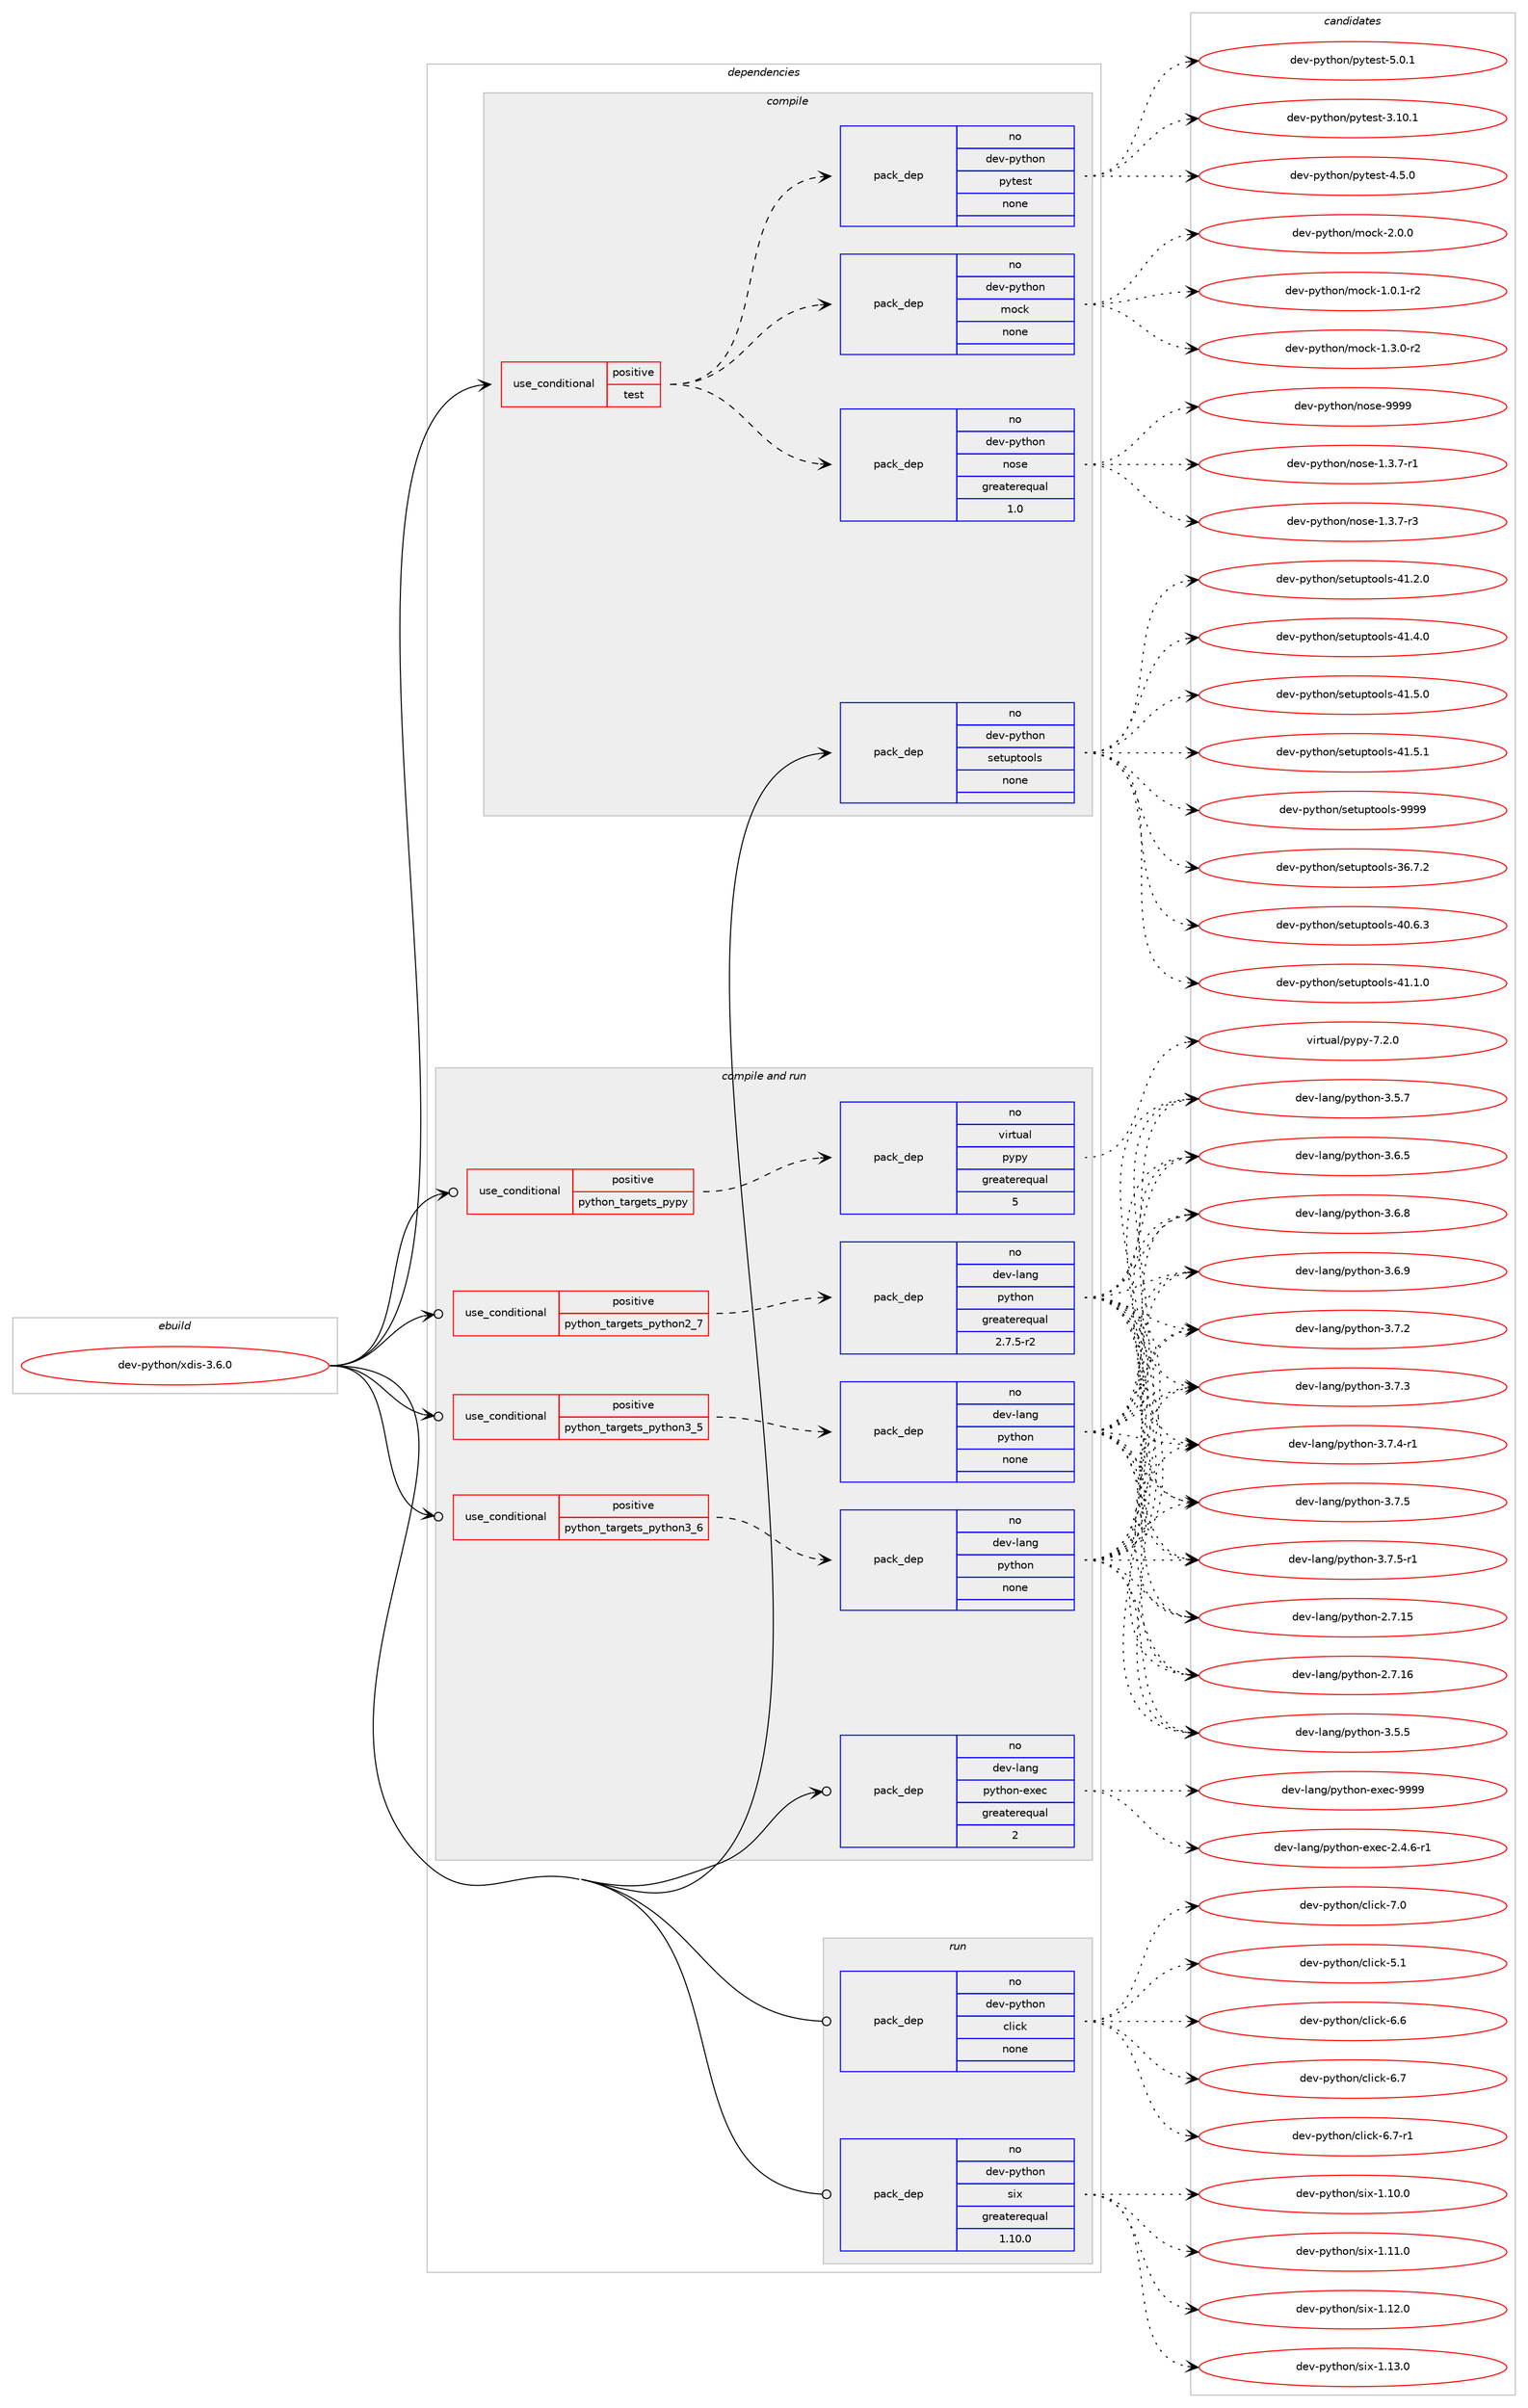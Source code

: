 digraph prolog {

# *************
# Graph options
# *************

newrank=true;
concentrate=true;
compound=true;
graph [rankdir=LR,fontname=Helvetica,fontsize=10,ranksep=1.5];#, ranksep=2.5, nodesep=0.2];
edge  [arrowhead=vee];
node  [fontname=Helvetica,fontsize=10];

# **********
# The ebuild
# **********

subgraph cluster_leftcol {
color=gray;
rank=same;
label=<<i>ebuild</i>>;
id [label="dev-python/xdis-3.6.0", color=red, width=4, href="../dev-python/xdis-3.6.0.svg"];
}

# ****************
# The dependencies
# ****************

subgraph cluster_midcol {
color=gray;
label=<<i>dependencies</i>>;
subgraph cluster_compile {
fillcolor="#eeeeee";
style=filled;
label=<<i>compile</i>>;
subgraph cond151688 {
dependency644593 [label=<<TABLE BORDER="0" CELLBORDER="1" CELLSPACING="0" CELLPADDING="4"><TR><TD ROWSPAN="3" CELLPADDING="10">use_conditional</TD></TR><TR><TD>positive</TD></TR><TR><TD>test</TD></TR></TABLE>>, shape=none, color=red];
subgraph pack481016 {
dependency644594 [label=<<TABLE BORDER="0" CELLBORDER="1" CELLSPACING="0" CELLPADDING="4" WIDTH="220"><TR><TD ROWSPAN="6" CELLPADDING="30">pack_dep</TD></TR><TR><TD WIDTH="110">no</TD></TR><TR><TD>dev-python</TD></TR><TR><TD>nose</TD></TR><TR><TD>greaterequal</TD></TR><TR><TD>1.0</TD></TR></TABLE>>, shape=none, color=blue];
}
dependency644593:e -> dependency644594:w [weight=20,style="dashed",arrowhead="vee"];
subgraph pack481017 {
dependency644595 [label=<<TABLE BORDER="0" CELLBORDER="1" CELLSPACING="0" CELLPADDING="4" WIDTH="220"><TR><TD ROWSPAN="6" CELLPADDING="30">pack_dep</TD></TR><TR><TD WIDTH="110">no</TD></TR><TR><TD>dev-python</TD></TR><TR><TD>mock</TD></TR><TR><TD>none</TD></TR><TR><TD></TD></TR></TABLE>>, shape=none, color=blue];
}
dependency644593:e -> dependency644595:w [weight=20,style="dashed",arrowhead="vee"];
subgraph pack481018 {
dependency644596 [label=<<TABLE BORDER="0" CELLBORDER="1" CELLSPACING="0" CELLPADDING="4" WIDTH="220"><TR><TD ROWSPAN="6" CELLPADDING="30">pack_dep</TD></TR><TR><TD WIDTH="110">no</TD></TR><TR><TD>dev-python</TD></TR><TR><TD>pytest</TD></TR><TR><TD>none</TD></TR><TR><TD></TD></TR></TABLE>>, shape=none, color=blue];
}
dependency644593:e -> dependency644596:w [weight=20,style="dashed",arrowhead="vee"];
}
id:e -> dependency644593:w [weight=20,style="solid",arrowhead="vee"];
subgraph pack481019 {
dependency644597 [label=<<TABLE BORDER="0" CELLBORDER="1" CELLSPACING="0" CELLPADDING="4" WIDTH="220"><TR><TD ROWSPAN="6" CELLPADDING="30">pack_dep</TD></TR><TR><TD WIDTH="110">no</TD></TR><TR><TD>dev-python</TD></TR><TR><TD>setuptools</TD></TR><TR><TD>none</TD></TR><TR><TD></TD></TR></TABLE>>, shape=none, color=blue];
}
id:e -> dependency644597:w [weight=20,style="solid",arrowhead="vee"];
}
subgraph cluster_compileandrun {
fillcolor="#eeeeee";
style=filled;
label=<<i>compile and run</i>>;
subgraph cond151689 {
dependency644598 [label=<<TABLE BORDER="0" CELLBORDER="1" CELLSPACING="0" CELLPADDING="4"><TR><TD ROWSPAN="3" CELLPADDING="10">use_conditional</TD></TR><TR><TD>positive</TD></TR><TR><TD>python_targets_pypy</TD></TR></TABLE>>, shape=none, color=red];
subgraph pack481020 {
dependency644599 [label=<<TABLE BORDER="0" CELLBORDER="1" CELLSPACING="0" CELLPADDING="4" WIDTH="220"><TR><TD ROWSPAN="6" CELLPADDING="30">pack_dep</TD></TR><TR><TD WIDTH="110">no</TD></TR><TR><TD>virtual</TD></TR><TR><TD>pypy</TD></TR><TR><TD>greaterequal</TD></TR><TR><TD>5</TD></TR></TABLE>>, shape=none, color=blue];
}
dependency644598:e -> dependency644599:w [weight=20,style="dashed",arrowhead="vee"];
}
id:e -> dependency644598:w [weight=20,style="solid",arrowhead="odotvee"];
subgraph cond151690 {
dependency644600 [label=<<TABLE BORDER="0" CELLBORDER="1" CELLSPACING="0" CELLPADDING="4"><TR><TD ROWSPAN="3" CELLPADDING="10">use_conditional</TD></TR><TR><TD>positive</TD></TR><TR><TD>python_targets_python2_7</TD></TR></TABLE>>, shape=none, color=red];
subgraph pack481021 {
dependency644601 [label=<<TABLE BORDER="0" CELLBORDER="1" CELLSPACING="0" CELLPADDING="4" WIDTH="220"><TR><TD ROWSPAN="6" CELLPADDING="30">pack_dep</TD></TR><TR><TD WIDTH="110">no</TD></TR><TR><TD>dev-lang</TD></TR><TR><TD>python</TD></TR><TR><TD>greaterequal</TD></TR><TR><TD>2.7.5-r2</TD></TR></TABLE>>, shape=none, color=blue];
}
dependency644600:e -> dependency644601:w [weight=20,style="dashed",arrowhead="vee"];
}
id:e -> dependency644600:w [weight=20,style="solid",arrowhead="odotvee"];
subgraph cond151691 {
dependency644602 [label=<<TABLE BORDER="0" CELLBORDER="1" CELLSPACING="0" CELLPADDING="4"><TR><TD ROWSPAN="3" CELLPADDING="10">use_conditional</TD></TR><TR><TD>positive</TD></TR><TR><TD>python_targets_python3_5</TD></TR></TABLE>>, shape=none, color=red];
subgraph pack481022 {
dependency644603 [label=<<TABLE BORDER="0" CELLBORDER="1" CELLSPACING="0" CELLPADDING="4" WIDTH="220"><TR><TD ROWSPAN="6" CELLPADDING="30">pack_dep</TD></TR><TR><TD WIDTH="110">no</TD></TR><TR><TD>dev-lang</TD></TR><TR><TD>python</TD></TR><TR><TD>none</TD></TR><TR><TD></TD></TR></TABLE>>, shape=none, color=blue];
}
dependency644602:e -> dependency644603:w [weight=20,style="dashed",arrowhead="vee"];
}
id:e -> dependency644602:w [weight=20,style="solid",arrowhead="odotvee"];
subgraph cond151692 {
dependency644604 [label=<<TABLE BORDER="0" CELLBORDER="1" CELLSPACING="0" CELLPADDING="4"><TR><TD ROWSPAN="3" CELLPADDING="10">use_conditional</TD></TR><TR><TD>positive</TD></TR><TR><TD>python_targets_python3_6</TD></TR></TABLE>>, shape=none, color=red];
subgraph pack481023 {
dependency644605 [label=<<TABLE BORDER="0" CELLBORDER="1" CELLSPACING="0" CELLPADDING="4" WIDTH="220"><TR><TD ROWSPAN="6" CELLPADDING="30">pack_dep</TD></TR><TR><TD WIDTH="110">no</TD></TR><TR><TD>dev-lang</TD></TR><TR><TD>python</TD></TR><TR><TD>none</TD></TR><TR><TD></TD></TR></TABLE>>, shape=none, color=blue];
}
dependency644604:e -> dependency644605:w [weight=20,style="dashed",arrowhead="vee"];
}
id:e -> dependency644604:w [weight=20,style="solid",arrowhead="odotvee"];
subgraph pack481024 {
dependency644606 [label=<<TABLE BORDER="0" CELLBORDER="1" CELLSPACING="0" CELLPADDING="4" WIDTH="220"><TR><TD ROWSPAN="6" CELLPADDING="30">pack_dep</TD></TR><TR><TD WIDTH="110">no</TD></TR><TR><TD>dev-lang</TD></TR><TR><TD>python-exec</TD></TR><TR><TD>greaterequal</TD></TR><TR><TD>2</TD></TR></TABLE>>, shape=none, color=blue];
}
id:e -> dependency644606:w [weight=20,style="solid",arrowhead="odotvee"];
}
subgraph cluster_run {
fillcolor="#eeeeee";
style=filled;
label=<<i>run</i>>;
subgraph pack481025 {
dependency644607 [label=<<TABLE BORDER="0" CELLBORDER="1" CELLSPACING="0" CELLPADDING="4" WIDTH="220"><TR><TD ROWSPAN="6" CELLPADDING="30">pack_dep</TD></TR><TR><TD WIDTH="110">no</TD></TR><TR><TD>dev-python</TD></TR><TR><TD>click</TD></TR><TR><TD>none</TD></TR><TR><TD></TD></TR></TABLE>>, shape=none, color=blue];
}
id:e -> dependency644607:w [weight=20,style="solid",arrowhead="odot"];
subgraph pack481026 {
dependency644608 [label=<<TABLE BORDER="0" CELLBORDER="1" CELLSPACING="0" CELLPADDING="4" WIDTH="220"><TR><TD ROWSPAN="6" CELLPADDING="30">pack_dep</TD></TR><TR><TD WIDTH="110">no</TD></TR><TR><TD>dev-python</TD></TR><TR><TD>six</TD></TR><TR><TD>greaterequal</TD></TR><TR><TD>1.10.0</TD></TR></TABLE>>, shape=none, color=blue];
}
id:e -> dependency644608:w [weight=20,style="solid",arrowhead="odot"];
}
}

# **************
# The candidates
# **************

subgraph cluster_choices {
rank=same;
color=gray;
label=<<i>candidates</i>>;

subgraph choice481016 {
color=black;
nodesep=1;
choice10010111845112121116104111110471101111151014549465146554511449 [label="dev-python/nose-1.3.7-r1", color=red, width=4,href="../dev-python/nose-1.3.7-r1.svg"];
choice10010111845112121116104111110471101111151014549465146554511451 [label="dev-python/nose-1.3.7-r3", color=red, width=4,href="../dev-python/nose-1.3.7-r3.svg"];
choice10010111845112121116104111110471101111151014557575757 [label="dev-python/nose-9999", color=red, width=4,href="../dev-python/nose-9999.svg"];
dependency644594:e -> choice10010111845112121116104111110471101111151014549465146554511449:w [style=dotted,weight="100"];
dependency644594:e -> choice10010111845112121116104111110471101111151014549465146554511451:w [style=dotted,weight="100"];
dependency644594:e -> choice10010111845112121116104111110471101111151014557575757:w [style=dotted,weight="100"];
}
subgraph choice481017 {
color=black;
nodesep=1;
choice1001011184511212111610411111047109111991074549464846494511450 [label="dev-python/mock-1.0.1-r2", color=red, width=4,href="../dev-python/mock-1.0.1-r2.svg"];
choice1001011184511212111610411111047109111991074549465146484511450 [label="dev-python/mock-1.3.0-r2", color=red, width=4,href="../dev-python/mock-1.3.0-r2.svg"];
choice100101118451121211161041111104710911199107455046484648 [label="dev-python/mock-2.0.0", color=red, width=4,href="../dev-python/mock-2.0.0.svg"];
dependency644595:e -> choice1001011184511212111610411111047109111991074549464846494511450:w [style=dotted,weight="100"];
dependency644595:e -> choice1001011184511212111610411111047109111991074549465146484511450:w [style=dotted,weight="100"];
dependency644595:e -> choice100101118451121211161041111104710911199107455046484648:w [style=dotted,weight="100"];
}
subgraph choice481018 {
color=black;
nodesep=1;
choice100101118451121211161041111104711212111610111511645514649484649 [label="dev-python/pytest-3.10.1", color=red, width=4,href="../dev-python/pytest-3.10.1.svg"];
choice1001011184511212111610411111047112121116101115116455246534648 [label="dev-python/pytest-4.5.0", color=red, width=4,href="../dev-python/pytest-4.5.0.svg"];
choice1001011184511212111610411111047112121116101115116455346484649 [label="dev-python/pytest-5.0.1", color=red, width=4,href="../dev-python/pytest-5.0.1.svg"];
dependency644596:e -> choice100101118451121211161041111104711212111610111511645514649484649:w [style=dotted,weight="100"];
dependency644596:e -> choice1001011184511212111610411111047112121116101115116455246534648:w [style=dotted,weight="100"];
dependency644596:e -> choice1001011184511212111610411111047112121116101115116455346484649:w [style=dotted,weight="100"];
}
subgraph choice481019 {
color=black;
nodesep=1;
choice100101118451121211161041111104711510111611711211611111110811545515446554650 [label="dev-python/setuptools-36.7.2", color=red, width=4,href="../dev-python/setuptools-36.7.2.svg"];
choice100101118451121211161041111104711510111611711211611111110811545524846544651 [label="dev-python/setuptools-40.6.3", color=red, width=4,href="../dev-python/setuptools-40.6.3.svg"];
choice100101118451121211161041111104711510111611711211611111110811545524946494648 [label="dev-python/setuptools-41.1.0", color=red, width=4,href="../dev-python/setuptools-41.1.0.svg"];
choice100101118451121211161041111104711510111611711211611111110811545524946504648 [label="dev-python/setuptools-41.2.0", color=red, width=4,href="../dev-python/setuptools-41.2.0.svg"];
choice100101118451121211161041111104711510111611711211611111110811545524946524648 [label="dev-python/setuptools-41.4.0", color=red, width=4,href="../dev-python/setuptools-41.4.0.svg"];
choice100101118451121211161041111104711510111611711211611111110811545524946534648 [label="dev-python/setuptools-41.5.0", color=red, width=4,href="../dev-python/setuptools-41.5.0.svg"];
choice100101118451121211161041111104711510111611711211611111110811545524946534649 [label="dev-python/setuptools-41.5.1", color=red, width=4,href="../dev-python/setuptools-41.5.1.svg"];
choice10010111845112121116104111110471151011161171121161111111081154557575757 [label="dev-python/setuptools-9999", color=red, width=4,href="../dev-python/setuptools-9999.svg"];
dependency644597:e -> choice100101118451121211161041111104711510111611711211611111110811545515446554650:w [style=dotted,weight="100"];
dependency644597:e -> choice100101118451121211161041111104711510111611711211611111110811545524846544651:w [style=dotted,weight="100"];
dependency644597:e -> choice100101118451121211161041111104711510111611711211611111110811545524946494648:w [style=dotted,weight="100"];
dependency644597:e -> choice100101118451121211161041111104711510111611711211611111110811545524946504648:w [style=dotted,weight="100"];
dependency644597:e -> choice100101118451121211161041111104711510111611711211611111110811545524946524648:w [style=dotted,weight="100"];
dependency644597:e -> choice100101118451121211161041111104711510111611711211611111110811545524946534648:w [style=dotted,weight="100"];
dependency644597:e -> choice100101118451121211161041111104711510111611711211611111110811545524946534649:w [style=dotted,weight="100"];
dependency644597:e -> choice10010111845112121116104111110471151011161171121161111111081154557575757:w [style=dotted,weight="100"];
}
subgraph choice481020 {
color=black;
nodesep=1;
choice1181051141161179710847112121112121455546504648 [label="virtual/pypy-7.2.0", color=red, width=4,href="../virtual/pypy-7.2.0.svg"];
dependency644599:e -> choice1181051141161179710847112121112121455546504648:w [style=dotted,weight="100"];
}
subgraph choice481021 {
color=black;
nodesep=1;
choice10010111845108971101034711212111610411111045504655464953 [label="dev-lang/python-2.7.15", color=red, width=4,href="../dev-lang/python-2.7.15.svg"];
choice10010111845108971101034711212111610411111045504655464954 [label="dev-lang/python-2.7.16", color=red, width=4,href="../dev-lang/python-2.7.16.svg"];
choice100101118451089711010347112121116104111110455146534653 [label="dev-lang/python-3.5.5", color=red, width=4,href="../dev-lang/python-3.5.5.svg"];
choice100101118451089711010347112121116104111110455146534655 [label="dev-lang/python-3.5.7", color=red, width=4,href="../dev-lang/python-3.5.7.svg"];
choice100101118451089711010347112121116104111110455146544653 [label="dev-lang/python-3.6.5", color=red, width=4,href="../dev-lang/python-3.6.5.svg"];
choice100101118451089711010347112121116104111110455146544656 [label="dev-lang/python-3.6.8", color=red, width=4,href="../dev-lang/python-3.6.8.svg"];
choice100101118451089711010347112121116104111110455146544657 [label="dev-lang/python-3.6.9", color=red, width=4,href="../dev-lang/python-3.6.9.svg"];
choice100101118451089711010347112121116104111110455146554650 [label="dev-lang/python-3.7.2", color=red, width=4,href="../dev-lang/python-3.7.2.svg"];
choice100101118451089711010347112121116104111110455146554651 [label="dev-lang/python-3.7.3", color=red, width=4,href="../dev-lang/python-3.7.3.svg"];
choice1001011184510897110103471121211161041111104551465546524511449 [label="dev-lang/python-3.7.4-r1", color=red, width=4,href="../dev-lang/python-3.7.4-r1.svg"];
choice100101118451089711010347112121116104111110455146554653 [label="dev-lang/python-3.7.5", color=red, width=4,href="../dev-lang/python-3.7.5.svg"];
choice1001011184510897110103471121211161041111104551465546534511449 [label="dev-lang/python-3.7.5-r1", color=red, width=4,href="../dev-lang/python-3.7.5-r1.svg"];
dependency644601:e -> choice10010111845108971101034711212111610411111045504655464953:w [style=dotted,weight="100"];
dependency644601:e -> choice10010111845108971101034711212111610411111045504655464954:w [style=dotted,weight="100"];
dependency644601:e -> choice100101118451089711010347112121116104111110455146534653:w [style=dotted,weight="100"];
dependency644601:e -> choice100101118451089711010347112121116104111110455146534655:w [style=dotted,weight="100"];
dependency644601:e -> choice100101118451089711010347112121116104111110455146544653:w [style=dotted,weight="100"];
dependency644601:e -> choice100101118451089711010347112121116104111110455146544656:w [style=dotted,weight="100"];
dependency644601:e -> choice100101118451089711010347112121116104111110455146544657:w [style=dotted,weight="100"];
dependency644601:e -> choice100101118451089711010347112121116104111110455146554650:w [style=dotted,weight="100"];
dependency644601:e -> choice100101118451089711010347112121116104111110455146554651:w [style=dotted,weight="100"];
dependency644601:e -> choice1001011184510897110103471121211161041111104551465546524511449:w [style=dotted,weight="100"];
dependency644601:e -> choice100101118451089711010347112121116104111110455146554653:w [style=dotted,weight="100"];
dependency644601:e -> choice1001011184510897110103471121211161041111104551465546534511449:w [style=dotted,weight="100"];
}
subgraph choice481022 {
color=black;
nodesep=1;
choice10010111845108971101034711212111610411111045504655464953 [label="dev-lang/python-2.7.15", color=red, width=4,href="../dev-lang/python-2.7.15.svg"];
choice10010111845108971101034711212111610411111045504655464954 [label="dev-lang/python-2.7.16", color=red, width=4,href="../dev-lang/python-2.7.16.svg"];
choice100101118451089711010347112121116104111110455146534653 [label="dev-lang/python-3.5.5", color=red, width=4,href="../dev-lang/python-3.5.5.svg"];
choice100101118451089711010347112121116104111110455146534655 [label="dev-lang/python-3.5.7", color=red, width=4,href="../dev-lang/python-3.5.7.svg"];
choice100101118451089711010347112121116104111110455146544653 [label="dev-lang/python-3.6.5", color=red, width=4,href="../dev-lang/python-3.6.5.svg"];
choice100101118451089711010347112121116104111110455146544656 [label="dev-lang/python-3.6.8", color=red, width=4,href="../dev-lang/python-3.6.8.svg"];
choice100101118451089711010347112121116104111110455146544657 [label="dev-lang/python-3.6.9", color=red, width=4,href="../dev-lang/python-3.6.9.svg"];
choice100101118451089711010347112121116104111110455146554650 [label="dev-lang/python-3.7.2", color=red, width=4,href="../dev-lang/python-3.7.2.svg"];
choice100101118451089711010347112121116104111110455146554651 [label="dev-lang/python-3.7.3", color=red, width=4,href="../dev-lang/python-3.7.3.svg"];
choice1001011184510897110103471121211161041111104551465546524511449 [label="dev-lang/python-3.7.4-r1", color=red, width=4,href="../dev-lang/python-3.7.4-r1.svg"];
choice100101118451089711010347112121116104111110455146554653 [label="dev-lang/python-3.7.5", color=red, width=4,href="../dev-lang/python-3.7.5.svg"];
choice1001011184510897110103471121211161041111104551465546534511449 [label="dev-lang/python-3.7.5-r1", color=red, width=4,href="../dev-lang/python-3.7.5-r1.svg"];
dependency644603:e -> choice10010111845108971101034711212111610411111045504655464953:w [style=dotted,weight="100"];
dependency644603:e -> choice10010111845108971101034711212111610411111045504655464954:w [style=dotted,weight="100"];
dependency644603:e -> choice100101118451089711010347112121116104111110455146534653:w [style=dotted,weight="100"];
dependency644603:e -> choice100101118451089711010347112121116104111110455146534655:w [style=dotted,weight="100"];
dependency644603:e -> choice100101118451089711010347112121116104111110455146544653:w [style=dotted,weight="100"];
dependency644603:e -> choice100101118451089711010347112121116104111110455146544656:w [style=dotted,weight="100"];
dependency644603:e -> choice100101118451089711010347112121116104111110455146544657:w [style=dotted,weight="100"];
dependency644603:e -> choice100101118451089711010347112121116104111110455146554650:w [style=dotted,weight="100"];
dependency644603:e -> choice100101118451089711010347112121116104111110455146554651:w [style=dotted,weight="100"];
dependency644603:e -> choice1001011184510897110103471121211161041111104551465546524511449:w [style=dotted,weight="100"];
dependency644603:e -> choice100101118451089711010347112121116104111110455146554653:w [style=dotted,weight="100"];
dependency644603:e -> choice1001011184510897110103471121211161041111104551465546534511449:w [style=dotted,weight="100"];
}
subgraph choice481023 {
color=black;
nodesep=1;
choice10010111845108971101034711212111610411111045504655464953 [label="dev-lang/python-2.7.15", color=red, width=4,href="../dev-lang/python-2.7.15.svg"];
choice10010111845108971101034711212111610411111045504655464954 [label="dev-lang/python-2.7.16", color=red, width=4,href="../dev-lang/python-2.7.16.svg"];
choice100101118451089711010347112121116104111110455146534653 [label="dev-lang/python-3.5.5", color=red, width=4,href="../dev-lang/python-3.5.5.svg"];
choice100101118451089711010347112121116104111110455146534655 [label="dev-lang/python-3.5.7", color=red, width=4,href="../dev-lang/python-3.5.7.svg"];
choice100101118451089711010347112121116104111110455146544653 [label="dev-lang/python-3.6.5", color=red, width=4,href="../dev-lang/python-3.6.5.svg"];
choice100101118451089711010347112121116104111110455146544656 [label="dev-lang/python-3.6.8", color=red, width=4,href="../dev-lang/python-3.6.8.svg"];
choice100101118451089711010347112121116104111110455146544657 [label="dev-lang/python-3.6.9", color=red, width=4,href="../dev-lang/python-3.6.9.svg"];
choice100101118451089711010347112121116104111110455146554650 [label="dev-lang/python-3.7.2", color=red, width=4,href="../dev-lang/python-3.7.2.svg"];
choice100101118451089711010347112121116104111110455146554651 [label="dev-lang/python-3.7.3", color=red, width=4,href="../dev-lang/python-3.7.3.svg"];
choice1001011184510897110103471121211161041111104551465546524511449 [label="dev-lang/python-3.7.4-r1", color=red, width=4,href="../dev-lang/python-3.7.4-r1.svg"];
choice100101118451089711010347112121116104111110455146554653 [label="dev-lang/python-3.7.5", color=red, width=4,href="../dev-lang/python-3.7.5.svg"];
choice1001011184510897110103471121211161041111104551465546534511449 [label="dev-lang/python-3.7.5-r1", color=red, width=4,href="../dev-lang/python-3.7.5-r1.svg"];
dependency644605:e -> choice10010111845108971101034711212111610411111045504655464953:w [style=dotted,weight="100"];
dependency644605:e -> choice10010111845108971101034711212111610411111045504655464954:w [style=dotted,weight="100"];
dependency644605:e -> choice100101118451089711010347112121116104111110455146534653:w [style=dotted,weight="100"];
dependency644605:e -> choice100101118451089711010347112121116104111110455146534655:w [style=dotted,weight="100"];
dependency644605:e -> choice100101118451089711010347112121116104111110455146544653:w [style=dotted,weight="100"];
dependency644605:e -> choice100101118451089711010347112121116104111110455146544656:w [style=dotted,weight="100"];
dependency644605:e -> choice100101118451089711010347112121116104111110455146544657:w [style=dotted,weight="100"];
dependency644605:e -> choice100101118451089711010347112121116104111110455146554650:w [style=dotted,weight="100"];
dependency644605:e -> choice100101118451089711010347112121116104111110455146554651:w [style=dotted,weight="100"];
dependency644605:e -> choice1001011184510897110103471121211161041111104551465546524511449:w [style=dotted,weight="100"];
dependency644605:e -> choice100101118451089711010347112121116104111110455146554653:w [style=dotted,weight="100"];
dependency644605:e -> choice1001011184510897110103471121211161041111104551465546534511449:w [style=dotted,weight="100"];
}
subgraph choice481024 {
color=black;
nodesep=1;
choice10010111845108971101034711212111610411111045101120101994550465246544511449 [label="dev-lang/python-exec-2.4.6-r1", color=red, width=4,href="../dev-lang/python-exec-2.4.6-r1.svg"];
choice10010111845108971101034711212111610411111045101120101994557575757 [label="dev-lang/python-exec-9999", color=red, width=4,href="../dev-lang/python-exec-9999.svg"];
dependency644606:e -> choice10010111845108971101034711212111610411111045101120101994550465246544511449:w [style=dotted,weight="100"];
dependency644606:e -> choice10010111845108971101034711212111610411111045101120101994557575757:w [style=dotted,weight="100"];
}
subgraph choice481025 {
color=black;
nodesep=1;
choice1001011184511212111610411111047991081059910745534649 [label="dev-python/click-5.1", color=red, width=4,href="../dev-python/click-5.1.svg"];
choice1001011184511212111610411111047991081059910745544654 [label="dev-python/click-6.6", color=red, width=4,href="../dev-python/click-6.6.svg"];
choice1001011184511212111610411111047991081059910745544655 [label="dev-python/click-6.7", color=red, width=4,href="../dev-python/click-6.7.svg"];
choice10010111845112121116104111110479910810599107455446554511449 [label="dev-python/click-6.7-r1", color=red, width=4,href="../dev-python/click-6.7-r1.svg"];
choice1001011184511212111610411111047991081059910745554648 [label="dev-python/click-7.0", color=red, width=4,href="../dev-python/click-7.0.svg"];
dependency644607:e -> choice1001011184511212111610411111047991081059910745534649:w [style=dotted,weight="100"];
dependency644607:e -> choice1001011184511212111610411111047991081059910745544654:w [style=dotted,weight="100"];
dependency644607:e -> choice1001011184511212111610411111047991081059910745544655:w [style=dotted,weight="100"];
dependency644607:e -> choice10010111845112121116104111110479910810599107455446554511449:w [style=dotted,weight="100"];
dependency644607:e -> choice1001011184511212111610411111047991081059910745554648:w [style=dotted,weight="100"];
}
subgraph choice481026 {
color=black;
nodesep=1;
choice100101118451121211161041111104711510512045494649484648 [label="dev-python/six-1.10.0", color=red, width=4,href="../dev-python/six-1.10.0.svg"];
choice100101118451121211161041111104711510512045494649494648 [label="dev-python/six-1.11.0", color=red, width=4,href="../dev-python/six-1.11.0.svg"];
choice100101118451121211161041111104711510512045494649504648 [label="dev-python/six-1.12.0", color=red, width=4,href="../dev-python/six-1.12.0.svg"];
choice100101118451121211161041111104711510512045494649514648 [label="dev-python/six-1.13.0", color=red, width=4,href="../dev-python/six-1.13.0.svg"];
dependency644608:e -> choice100101118451121211161041111104711510512045494649484648:w [style=dotted,weight="100"];
dependency644608:e -> choice100101118451121211161041111104711510512045494649494648:w [style=dotted,weight="100"];
dependency644608:e -> choice100101118451121211161041111104711510512045494649504648:w [style=dotted,weight="100"];
dependency644608:e -> choice100101118451121211161041111104711510512045494649514648:w [style=dotted,weight="100"];
}
}

}
